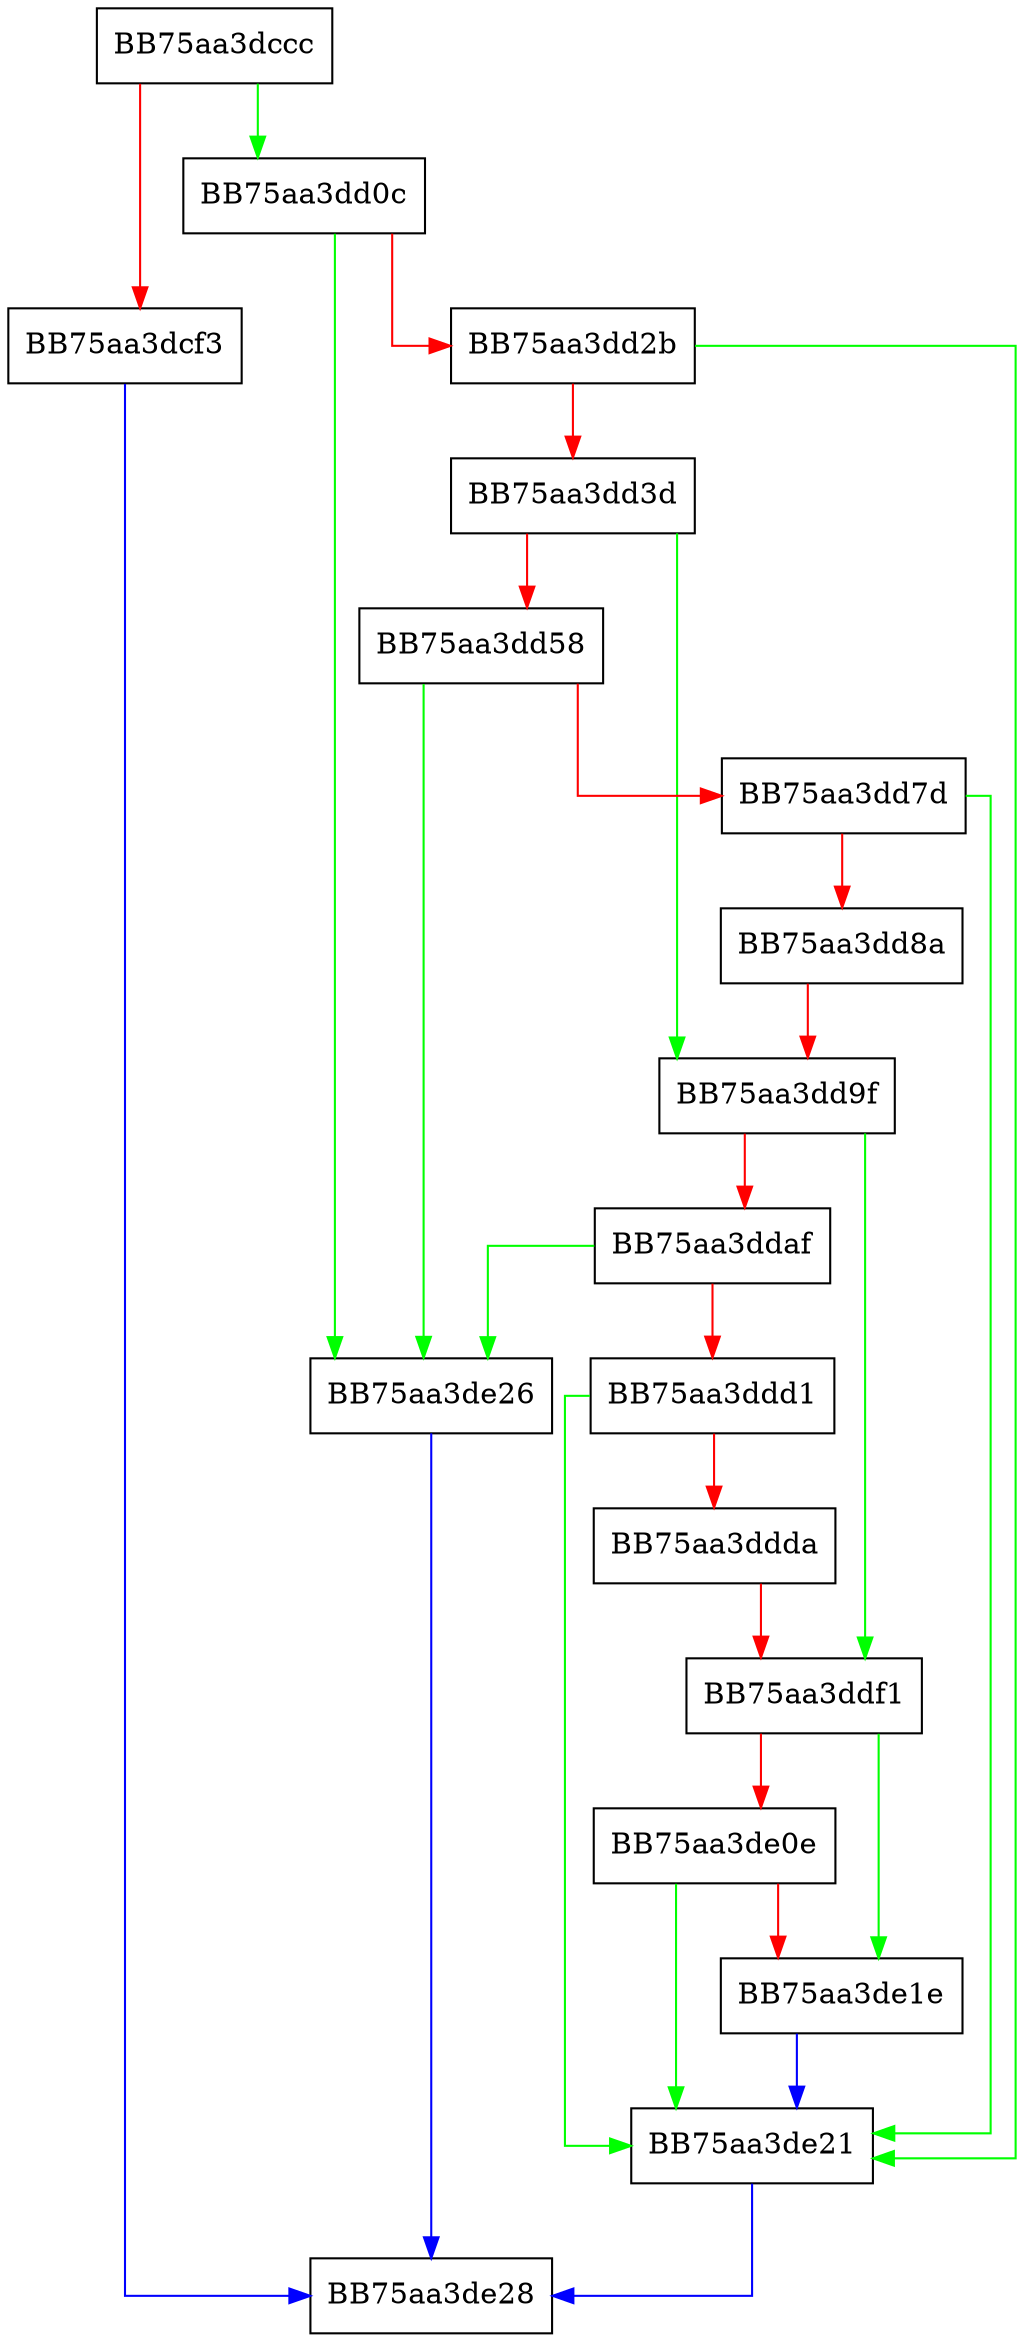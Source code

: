 digraph setSeconds {
  node [shape="box"];
  graph [splines=ortho];
  BB75aa3dccc -> BB75aa3dd0c [color="green"];
  BB75aa3dccc -> BB75aa3dcf3 [color="red"];
  BB75aa3dcf3 -> BB75aa3de28 [color="blue"];
  BB75aa3dd0c -> BB75aa3de26 [color="green"];
  BB75aa3dd0c -> BB75aa3dd2b [color="red"];
  BB75aa3dd2b -> BB75aa3de21 [color="green"];
  BB75aa3dd2b -> BB75aa3dd3d [color="red"];
  BB75aa3dd3d -> BB75aa3dd9f [color="green"];
  BB75aa3dd3d -> BB75aa3dd58 [color="red"];
  BB75aa3dd58 -> BB75aa3de26 [color="green"];
  BB75aa3dd58 -> BB75aa3dd7d [color="red"];
  BB75aa3dd7d -> BB75aa3de21 [color="green"];
  BB75aa3dd7d -> BB75aa3dd8a [color="red"];
  BB75aa3dd8a -> BB75aa3dd9f [color="red"];
  BB75aa3dd9f -> BB75aa3ddf1 [color="green"];
  BB75aa3dd9f -> BB75aa3ddaf [color="red"];
  BB75aa3ddaf -> BB75aa3de26 [color="green"];
  BB75aa3ddaf -> BB75aa3ddd1 [color="red"];
  BB75aa3ddd1 -> BB75aa3de21 [color="green"];
  BB75aa3ddd1 -> BB75aa3ddda [color="red"];
  BB75aa3ddda -> BB75aa3ddf1 [color="red"];
  BB75aa3ddf1 -> BB75aa3de1e [color="green"];
  BB75aa3ddf1 -> BB75aa3de0e [color="red"];
  BB75aa3de0e -> BB75aa3de21 [color="green"];
  BB75aa3de0e -> BB75aa3de1e [color="red"];
  BB75aa3de1e -> BB75aa3de21 [color="blue"];
  BB75aa3de21 -> BB75aa3de28 [color="blue"];
  BB75aa3de26 -> BB75aa3de28 [color="blue"];
}